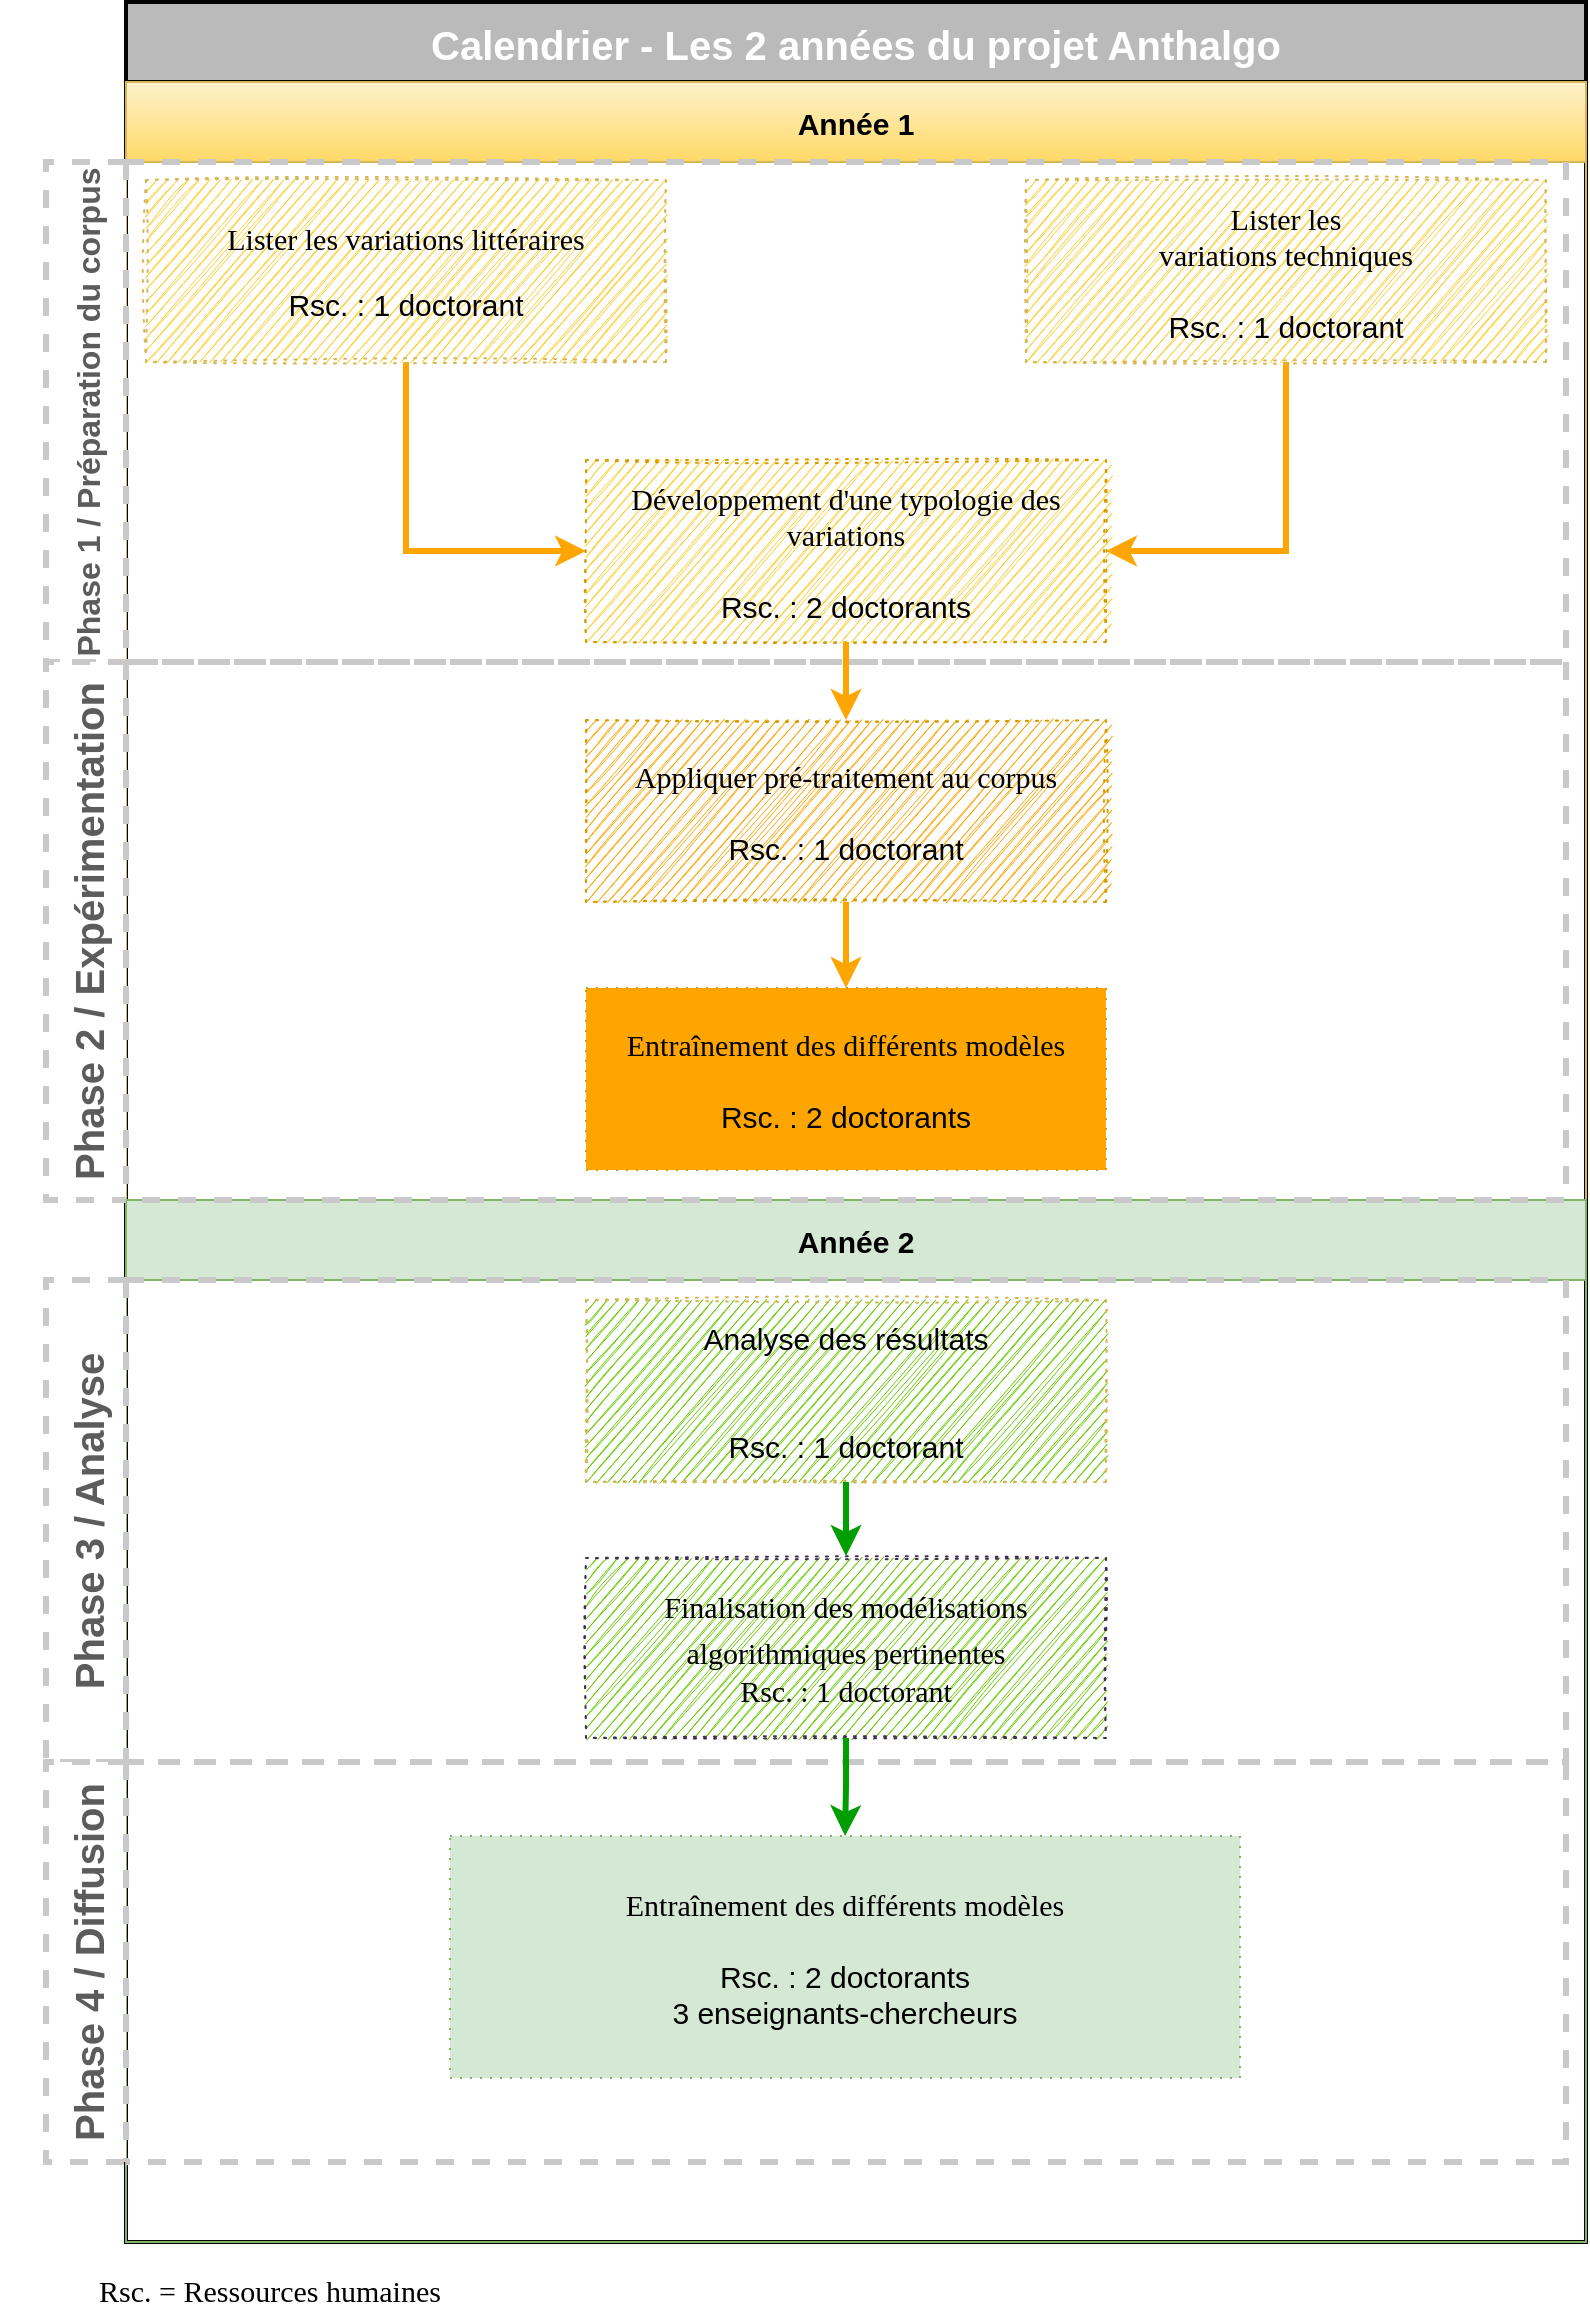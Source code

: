 <mxfile version="16.2.3" type="github">
  <diagram id="67H3rBDdoItOkYTrAJD3" name="Page-1">
    <mxGraphModel dx="1350" dy="793" grid="1" gridSize="10" guides="1" tooltips="1" connect="1" arrows="1" fold="1" page="1" pageScale="1" pageWidth="827" pageHeight="1169" math="0" shadow="0">
      <root>
        <mxCell id="0" />
        <mxCell id="1" parent="0" />
        <mxCell id="vdsjULqOPzu0NttrxO3h-123" value="Calendrier - Les 2 années du projet Anthalgo" style="swimlane;startSize=40;fillColor=#BABABA;strokeColor=#030303;fontSize=20;gradientColor=none;strokeWidth=2;fontColor=#FFFFFF;" vertex="1" parent="1">
          <mxGeometry x="80" y="1" width="730" height="1120" as="geometry" />
        </mxCell>
        <mxCell id="vdsjULqOPzu0NttrxO3h-125" value="Année 1" style="swimlane;startSize=40;fillColor=#fff2cc;strokeColor=#d6b656;fontSize=15;gradientColor=#ffd966;" vertex="1" parent="vdsjULqOPzu0NttrxO3h-123">
          <mxGeometry y="40" width="730" height="560" as="geometry" />
        </mxCell>
        <mxCell id="vdsjULqOPzu0NttrxO3h-128" value="Phase 1 / Préparation du corpus" style="swimlane;horizontal=0;dashed=1;startSize=40;fontSize=16;strokeWidth=3;strokeColor=#C9C9C9;fontColor=#5C5C5C;" vertex="1" parent="vdsjULqOPzu0NttrxO3h-125">
          <mxGeometry x="-40" y="40" width="760" height="250" as="geometry" />
        </mxCell>
        <mxCell id="vdsjULqOPzu0NttrxO3h-243" value="" style="edgeStyle=orthogonalEdgeStyle;rounded=0;orthogonalLoop=1;jettySize=auto;html=1;fontFamily=Garamond;fontSize=17;fontColor=#000000;endSize=6;strokeColor=#FFA500;strokeWidth=3;entryX=1;entryY=0.5;entryDx=0;entryDy=0;" edge="1" parent="vdsjULqOPzu0NttrxO3h-128" source="vdsjULqOPzu0NttrxO3h-135" target="vdsjULqOPzu0NttrxO3h-142">
          <mxGeometry relative="1" as="geometry">
            <mxPoint x="620" y="180" as="targetPoint" />
          </mxGeometry>
        </mxCell>
        <mxCell id="vdsjULqOPzu0NttrxO3h-135" value="&lt;div align=&quot;center&quot;&gt;&lt;font face=&quot;Garamond&quot;&gt;Lister les&lt;br&gt;&lt;/font&gt;&lt;/div&gt;&lt;div align=&quot;center&quot;&gt;&lt;font face=&quot;Garamond&quot;&gt;variations techniques&lt;/font&gt;&lt;/div&gt;&lt;div&gt;&lt;br&gt;&lt;/div&gt;&lt;div&gt;Rsc. : 1 doctorant&lt;br&gt;&lt;/div&gt;" style="rounded=0;whiteSpace=wrap;html=1;dashed=1;fontSize=15;fillColor=#FFCD28;strokeColor=#d6b656;dashPattern=1 4;gradientColor=none;align=center;shadow=0;glass=0;sketch=1;" vertex="1" parent="vdsjULqOPzu0NttrxO3h-128">
          <mxGeometry x="490" y="9" width="260" height="91" as="geometry" />
        </mxCell>
        <mxCell id="vdsjULqOPzu0NttrxO3h-232" value="" style="edgeStyle=orthogonalEdgeStyle;rounded=0;orthogonalLoop=1;jettySize=auto;html=1;fontFamily=Garamond;fontSize=17;fontColor=#000000;endSize=6;strokeColor=#FFA500;strokeWidth=3;startArrow=none;" edge="1" parent="vdsjULqOPzu0NttrxO3h-128">
          <mxGeometry relative="1" as="geometry">
            <mxPoint x="380" y="139" as="sourcePoint" />
            <mxPoint x="380" y="139" as="targetPoint" />
          </mxGeometry>
        </mxCell>
        <mxCell id="vdsjULqOPzu0NttrxO3h-244" value="" style="edgeStyle=orthogonalEdgeStyle;rounded=0;orthogonalLoop=1;jettySize=auto;html=1;fontFamily=Garamond;fontSize=17;fontColor=#000000;endSize=6;strokeColor=#FFA500;strokeWidth=3;entryX=0;entryY=0.5;entryDx=0;entryDy=0;" edge="1" parent="vdsjULqOPzu0NttrxO3h-128" source="vdsjULqOPzu0NttrxO3h-145" target="vdsjULqOPzu0NttrxO3h-142">
          <mxGeometry relative="1" as="geometry">
            <mxPoint x="180" y="180" as="targetPoint" />
          </mxGeometry>
        </mxCell>
        <mxCell id="vdsjULqOPzu0NttrxO3h-145" value="&lt;div align=&quot;center&quot;&gt;&lt;p&gt;&lt;font face=&quot;Garamond&quot;&gt;Lister les variations littéraires&lt;/font&gt;&lt;/p&gt;&lt;p&gt;Rsc. : 1 doctorant&lt;/p&gt;&lt;/div&gt;" style="rounded=0;whiteSpace=wrap;html=1;dashed=1;fontSize=15;fillColor=#FFCD28;strokeColor=#d6b656;dashPattern=1 4;gradientColor=none;align=center;sketch=1;" vertex="1" parent="vdsjULqOPzu0NttrxO3h-128">
          <mxGeometry x="50" y="9" width="260" height="91" as="geometry" />
        </mxCell>
        <mxCell id="vdsjULqOPzu0NttrxO3h-142" value="&lt;div&gt;&lt;font face=&quot;Garamond&quot;&gt;Développement d&#39;une typologie des variations&lt;/font&gt;&lt;/div&gt;&lt;div&gt;&lt;br&gt;&lt;/div&gt;&lt;div&gt;Rsc. : 2 doctorants&lt;/div&gt;" style="rounded=0;whiteSpace=wrap;html=1;dashed=1;fontSize=15;dashPattern=1 4;fillColor=#FFCD28;strokeColor=#d79b00;gradientColor=none;sketch=1;" vertex="1" parent="vdsjULqOPzu0NttrxO3h-128">
          <mxGeometry x="270" y="149" width="260" height="91" as="geometry" />
        </mxCell>
        <mxCell id="vdsjULqOPzu0NttrxO3h-126" value="Année 2" style="swimlane;startSize=40;fillColor=#d5e8d4;strokeColor=#82b366;fontSize=15;" vertex="1" parent="vdsjULqOPzu0NttrxO3h-125">
          <mxGeometry y="559" width="730" height="521" as="geometry" />
        </mxCell>
        <mxCell id="vdsjULqOPzu0NttrxO3h-132" value="Phase 3 / Analyse" style="swimlane;horizontal=0;dashed=1;startSize=40;fontSize=20;strokeColor=#C9C9C9;strokeWidth=3;fontColor=#5C5C5C;" vertex="1" parent="vdsjULqOPzu0NttrxO3h-125">
          <mxGeometry x="-40" y="599" width="760" height="241" as="geometry" />
        </mxCell>
        <mxCell id="vdsjULqOPzu0NttrxO3h-150" value="" style="rounded=0;whiteSpace=wrap;html=1;dashed=1;fontSize=15;dashPattern=1 4;fillColor=#66CC00;strokeColor=#432D57;fontColor=#ffffff;sketch=1;" vertex="1" parent="vdsjULqOPzu0NttrxO3h-132">
          <mxGeometry x="270" y="139" width="260" height="90" as="geometry" />
        </mxCell>
        <mxCell id="vdsjULqOPzu0NttrxO3h-197" value="&lt;div&gt;&lt;font style=&quot;font-size: 15px&quot;&gt;Finalisation des modélisations algorithmiques pertinentes&lt;/font&gt;&lt;/div&gt;&lt;div style=&quot;font-size: 15px&quot;&gt;Rsc. : 1 doctorant&lt;/div&gt;" style="text;html=1;strokeColor=none;fillColor=none;align=center;verticalAlign=middle;whiteSpace=wrap;rounded=0;shadow=0;glass=0;dashed=1;sketch=1;fontFamily=Garamond;fontSize=19;fontColor=#000000;" vertex="1" parent="vdsjULqOPzu0NttrxO3h-132">
          <mxGeometry x="280" y="138" width="240" height="90" as="geometry" />
        </mxCell>
        <mxCell id="vdsjULqOPzu0NttrxO3h-151" value="&lt;div&gt;Analyse des résultats&lt;br&gt;&lt;/div&gt;&lt;div&gt;&lt;br&gt;&lt;/div&gt;&lt;div&gt;&lt;br&gt;&lt;/div&gt;Rsc. : 1 doctorant" style="rounded=0;whiteSpace=wrap;html=1;dashed=1;fontSize=15;fillColor=#66CC00;strokeColor=#d6b656;dashPattern=1 4;gradientColor=none;sketch=1;" vertex="1" parent="vdsjULqOPzu0NttrxO3h-132">
          <mxGeometry x="270" y="10" width="260" height="91" as="geometry" />
        </mxCell>
        <mxCell id="vdsjULqOPzu0NttrxO3h-246" value="" style="edgeStyle=orthogonalEdgeStyle;rounded=0;orthogonalLoop=1;jettySize=auto;html=1;fontFamily=Garamond;fontSize=20;fontColor=#FFFFFF;endSize=6;strokeColor=#009E00;strokeWidth=3;exitX=0.5;exitY=1;exitDx=0;exitDy=0;entryX=0.5;entryY=0;entryDx=0;entryDy=0;" edge="1" parent="vdsjULqOPzu0NttrxO3h-132" source="vdsjULqOPzu0NttrxO3h-151" target="vdsjULqOPzu0NttrxO3h-197">
          <mxGeometry relative="1" as="geometry">
            <mxPoint x="410" y="230" as="sourcePoint" />
            <mxPoint x="400" y="130" as="targetPoint" />
          </mxGeometry>
        </mxCell>
        <mxCell id="vdsjULqOPzu0NttrxO3h-133" value="Phase 4 / Diffusion" style="swimlane;horizontal=0;dashed=1;startSize=40;fontSize=20;strokeWidth=3;strokeColor=#C9C9C9;fontColor=#5C5C5C;" vertex="1" parent="vdsjULqOPzu0NttrxO3h-125">
          <mxGeometry x="-40" y="840" width="760" height="200" as="geometry" />
        </mxCell>
        <mxCell id="vdsjULqOPzu0NttrxO3h-245" value="&lt;div&gt;&lt;font face=&quot;Garamond&quot;&gt;Entraînement des différents modèles&lt;br&gt;&lt;/font&gt;&lt;/div&gt;&lt;div&gt;&lt;br&gt;&lt;/div&gt;&lt;div&gt;Rsc. : 2 doctorants&lt;/div&gt;&lt;div&gt;3 enseignants-chercheurs&lt;br&gt;&lt;/div&gt;" style="rounded=0;whiteSpace=wrap;html=1;dashed=1;fontSize=15;dashPattern=1 4;fillColor=#d5e8d4;strokeColor=#82b366;sketch=0;" vertex="1" parent="vdsjULqOPzu0NttrxO3h-133">
          <mxGeometry x="202" y="37" width="395" height="121" as="geometry" />
        </mxCell>
        <mxCell id="vdsjULqOPzu0NttrxO3h-190" value="" style="edgeStyle=orthogonalEdgeStyle;rounded=0;orthogonalLoop=1;jettySize=auto;html=1;fontFamily=Garamond;fontSize=20;fontColor=#FFFFFF;endSize=6;strokeColor=#009E00;strokeWidth=3;entryX=0.5;entryY=0;entryDx=0;entryDy=0;" edge="1" parent="vdsjULqOPzu0NttrxO3h-125" source="vdsjULqOPzu0NttrxO3h-150" target="vdsjULqOPzu0NttrxO3h-245">
          <mxGeometry relative="1" as="geometry">
            <mxPoint x="360" y="857" as="targetPoint" />
          </mxGeometry>
        </mxCell>
        <mxCell id="vdsjULqOPzu0NttrxO3h-222" value="Rsc. = Ressources humaines" style="text;html=1;strokeColor=none;fillColor=none;align=center;verticalAlign=middle;whiteSpace=wrap;rounded=0;shadow=0;glass=0;dashed=1;sketch=1;fontFamily=Garamond;fontSize=15;fontColor=#000000;" vertex="1" parent="1">
          <mxGeometry x="17" y="1130" width="270" height="30" as="geometry" />
        </mxCell>
        <mxCell id="vdsjULqOPzu0NttrxO3h-134" value="Phase 2 / Expérimentation" style="swimlane;horizontal=0;dashed=1;startSize=40;fontSize=20;strokeWidth=3;strokeColor=#C9C9C9;fontColor=#5C5C5C;" vertex="1" parent="1">
          <mxGeometry x="40" y="331" width="760" height="269" as="geometry" />
        </mxCell>
        <mxCell id="vdsjULqOPzu0NttrxO3h-230" style="edgeStyle=orthogonalEdgeStyle;rounded=0;orthogonalLoop=1;jettySize=auto;html=1;fontFamily=Garamond;fontSize=17;fontColor=#000000;endSize=6;strokeColor=#FFA500;strokeWidth=3;" edge="1" parent="vdsjULqOPzu0NttrxO3h-134" source="vdsjULqOPzu0NttrxO3h-173" target="vdsjULqOPzu0NttrxO3h-227">
          <mxGeometry relative="1" as="geometry" />
        </mxCell>
        <mxCell id="vdsjULqOPzu0NttrxO3h-173" value="&lt;div&gt;&lt;font face=&quot;Garamond&quot;&gt;Appliquer pré-traitement au corpus&lt;/font&gt;&lt;/div&gt;&lt;div&gt;&lt;br&gt;&lt;/div&gt;&lt;div&gt;Rsc. : 1 doctorant&lt;/div&gt;" style="rounded=0;whiteSpace=wrap;html=1;dashed=1;fontSize=15;dashPattern=1 4;fillColor=#FFA500;strokeColor=#d79b00;gradientColor=none;sketch=1;" vertex="1" parent="vdsjULqOPzu0NttrxO3h-134">
          <mxGeometry x="270" y="29" width="260" height="91" as="geometry" />
        </mxCell>
        <mxCell id="vdsjULqOPzu0NttrxO3h-227" value="&lt;div&gt;&lt;font face=&quot;Garamond&quot;&gt;Entraînement des différents modèles&lt;br&gt;&lt;/font&gt;&lt;/div&gt;&lt;div&gt;&lt;br&gt;&lt;/div&gt;&lt;div&gt;Rsc. : 2 doctorants&lt;/div&gt;" style="rounded=0;whiteSpace=wrap;html=1;dashed=1;fontSize=15;dashPattern=1 4;fillColor=#FFA500;strokeColor=#d79b00;gradientColor=none;sketch=0;" vertex="1" parent="vdsjULqOPzu0NttrxO3h-134">
          <mxGeometry x="270" y="163" width="260" height="91" as="geometry" />
        </mxCell>
        <mxCell id="vdsjULqOPzu0NttrxO3h-174" value="" style="edgeStyle=orthogonalEdgeStyle;rounded=0;orthogonalLoop=1;jettySize=auto;html=1;fontSize=15;endSize=6;strokeColor=#FFA500;strokeWidth=3;exitX=0.5;exitY=1;exitDx=0;exitDy=0;" edge="1" parent="1" source="vdsjULqOPzu0NttrxO3h-142" target="vdsjULqOPzu0NttrxO3h-173">
          <mxGeometry relative="1" as="geometry">
            <mxPoint x="240" y="581" as="sourcePoint" />
          </mxGeometry>
        </mxCell>
      </root>
    </mxGraphModel>
  </diagram>
</mxfile>
